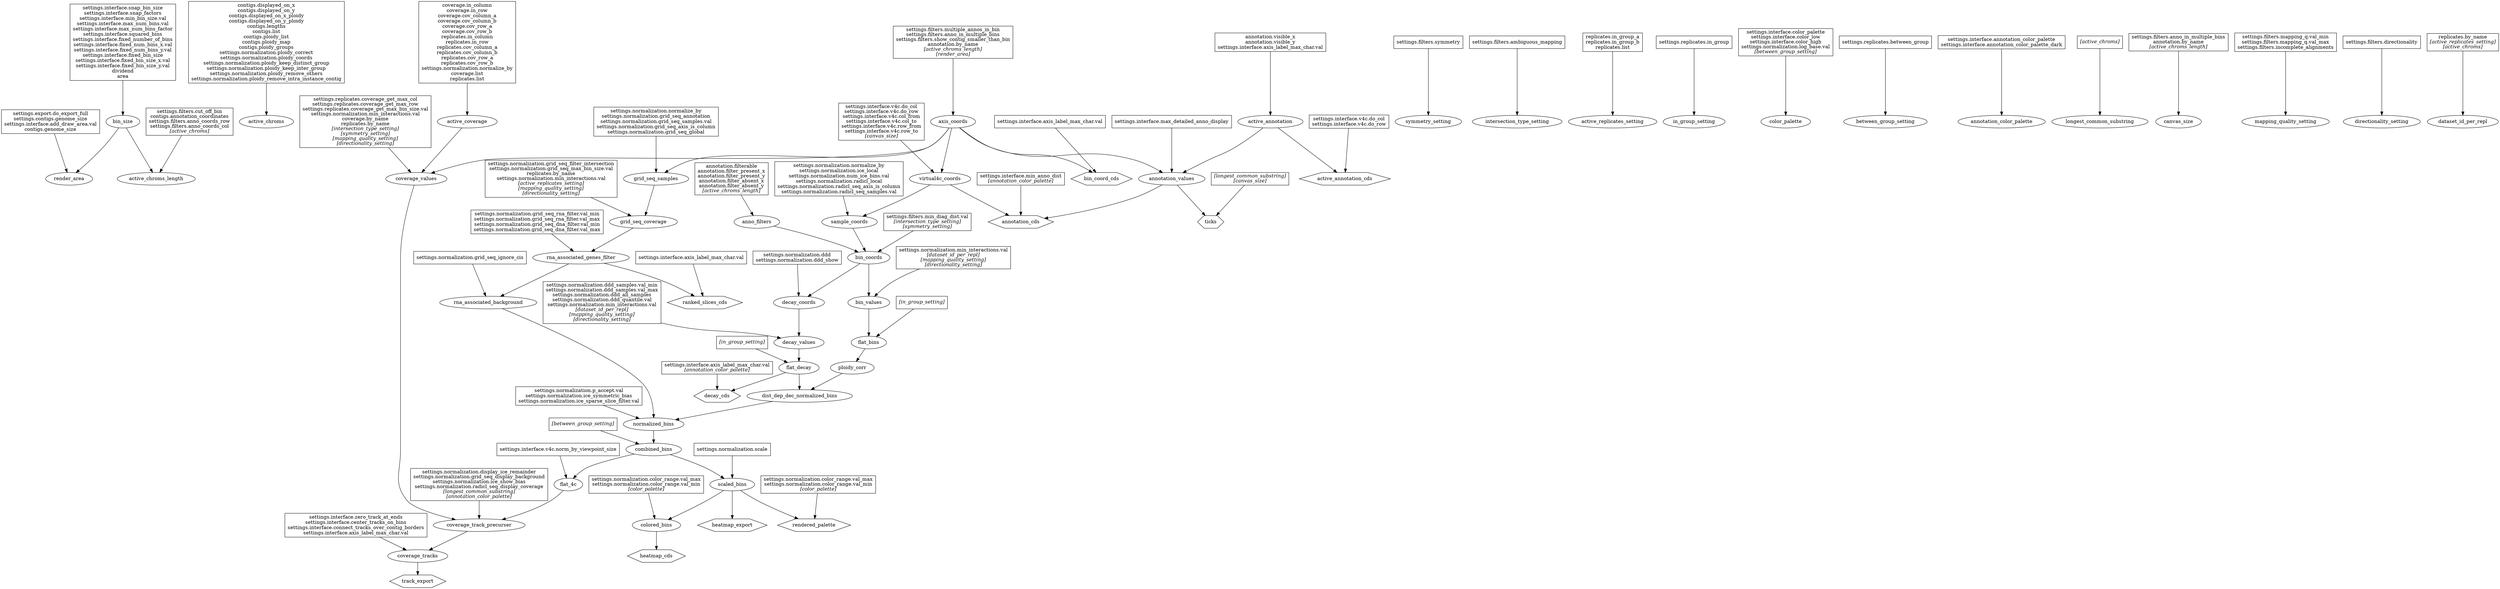 digraph libContactMappingFlowDiagram {
        bin_size_in [shape=box, label=<settings.interface.snap_bin_size<br/>settings.interface.snap_factors<br/>settings.interface.min_bin_size.val<br/>settings.interface.max_num_bins.val<br/>settings.interface.max_num_bins_factor<br/>settings.interface.squared_bins<br/>settings.interface.fixed_number_of_bins<br/>settings.interface.fixed_num_bins_x.val<br/>settings.interface.fixed_num_bins_y.val<br/>settings.interface.fixed_bin_size<br/>settings.interface.fixed_bin_size_x.val<br/>settings.interface.fixed_bin_size_y.val<br/>dividend<br/>area<br/>>];
        bin_size_in -> bin_size;
        render_area_in [shape=box, label=<settings.export.do_export_full<br/>settings.contigs.genome_size<br/>settings.interface.add_draw_area.val<br/>contigs.genome_size<br/>>];
        render_area_in -> render_area;
        bin_size -> render_area;
        active_chroms_in [shape=box, label=<contigs.displayed_on_x<br/>contigs.displayed_on_y<br/>contigs.displayed_on_x_ploidy<br/>contigs.displayed_on_y_ploidy<br/>contigs.lengths<br/>contigs.list<br/>contigs.ploidy_list<br/>contigs.ploidy_map<br/>contigs.ploidy_groups<br/>settings.normalization.ploidy_correct<br/>settings.normalization.ploidy_coords<br/>settings.normalization.ploidy_keep_distinct_group<br/>settings.normalization.ploidy_keep_inter_group<br/>settings.normalization.ploidy_remove_others<br/>settings.normalization.ploidy_remove_intra_instance_contig<br/>>];
        active_chroms_in -> active_chroms;
        axis_coords_in [shape=box, label=<settings.filters.multiple_annos_in_bin<br/>settings.filters.anno_in_multiple_bins<br/>settings.filters.show_contig_smaller_than_bin<br/>annotation.by_name<br/><i>[active_chroms_length]</i><br/><i>[render_area]</i><br/>>];
        axis_coords_in -> axis_coords;
        symmetry_setting_in [shape=box, label=<settings.filters.symmetry<br/>>];
        symmetry_setting_in -> symmetry_setting;
        bin_coords_in [shape=box, label=<settings.filters.min_diag_dist.val<br/><i>[intersection_type_setting]</i><br/><i>[symmetry_setting]</i><br/>>];
        bin_coords_in -> bin_coords;
        anno_filters -> bin_coords;
        sample_coords -> bin_coords;
        decay_coords_in [shape=box, label=<settings.normalization.ddd<br/>settings.normalization.ddd_show<br/>>];
        decay_coords_in -> decay_coords;
        bin_coords -> decay_coords;
        flat_decay_in [shape=box, label=<<i>[in_group_setting]</i><br/>>];
        flat_decay_in -> flat_decay;
        decay_values -> flat_decay;
        intersection_type_setting_in [shape=box, label=<settings.filters.ambiguous_mapping<br/>>];
        intersection_type_setting_in -> intersection_type_setting;
        active_replicates_setting_in [shape=box, label=<replicates.in_group_a<br/>replicates.in_group_b<br/>replicates.list<br/>>];
        active_replicates_setting_in -> active_replicates_setting;
        active_coverage_in [shape=box, label=<coverage.in_column<br/>coverage.in_row<br/>coverage.cov_column_a<br/>coverage.cov_column_b<br/>coverage.cov_row_a<br/>coverage.cov_row_b<br/>replicates.in_column<br/>replicates.in_row<br/>replicates.cov_column_a<br/>replicates.cov_column_b<br/>replicates.cov_row_a<br/>replicates.cov_row_b<br/>settings.normalization.normalize_by<br/>coverage.list<br/>replicates.list<br/>>];
        active_coverage_in -> active_coverage;
        coverage_values_in [shape=box, label=<settings.replicates.coverage_get_max_col<br/>settings.replicates.coverage_get_max_row<br/>settings.replicates.coverage_get_max_bin_size.val<br/>settings.normalization.min_interactions.val<br/>coverage.by_name<br/>replicates.by_name<br/><i>[intersection_type_setting]</i><br/><i>[symmetry_setting]</i><br/><i>[mapping_quality_setting]</i><br/><i>[directionality_setting]</i><br/>>];
        coverage_values_in -> coverage_values;
        active_coverage -> coverage_values;
        axis_coords -> coverage_values;
        bin_values_in [shape=box, label=<settings.normalization.min_interactions.val<br/><i>[dataset_id_per_repl]</i><br/><i>[mapping_quality_setting]</i><br/><i>[directionality_setting]</i><br/>>];
        bin_values_in -> bin_values;
        bin_coords -> bin_values;
        decay_values_in [shape=box, label=<settings.normalization.ddd_samples.val_min<br/>settings.normalization.ddd_samples.val_max<br/>settings.normalization.ddd_all_samples<br/>settings.normalization.ddd_quantile.val<br/>settings.normalization.min_interactions.val<br/><i>[dataset_id_per_repl]</i><br/><i>[mapping_quality_setting]</i><br/><i>[directionality_setting]</i><br/>>];
        decay_values_in -> decay_values;
        decay_coords -> decay_values;
        flat_bins_in [shape=box, label=<<i>[in_group_setting]</i><br/>>];
        flat_bins_in -> flat_bins;
        bin_values -> flat_bins;
        flat_bins -> ploidy_corr;
        in_group_setting_in [shape=box, label=<settings.replicates.in_group<br/>>];
        in_group_setting_in -> in_group_setting;
        normalized_bins_in [shape=box, label=<settings.normalization.p_accept.val<br/>settings.normalization.ice_symmetric_bias<br/>settings.normalization.ice_sparse_slice_filter.val<br/>>];
        normalized_bins_in -> normalized_bins;
        dist_dep_dec_normalized_bins -> normalized_bins;
        rna_associated_background -> normalized_bins;
        ploidy_corr -> dist_dep_dec_normalized_bins;
        flat_decay -> dist_dep_dec_normalized_bins;
        decay_cds_in [shape=box, label=<settings.interface.axis_label_max_char.val<br/><i>[annotation_color_palette]</i><br/>>];
        decay_cds_in -> decay_cds;
        decay_cds [shape=hexagon];
        flat_decay -> decay_cds;
        color_palette_in [shape=box, label=<settings.interface.color_palette<br/>settings.interface.color_low<br/>settings.interface.color_high<br/>settings.normalization.log_base.val<br/><i>[between_group_setting]</i><br/>>];
        color_palette_in -> color_palette;
        between_group_setting_in [shape=box, label=<settings.replicates.between_group<br/>>];
        between_group_setting_in -> between_group_setting;
        combined_bins_in [shape=box, label=<<i>[between_group_setting]</i><br/>>];
        combined_bins_in -> combined_bins;
        normalized_bins -> combined_bins;
        colored_bins_in [shape=box, label=<settings.normalization.color_range.val_max<br/>settings.normalization.color_range.val_min<br/><i>[color_palette]</i><br/>>];
        colored_bins_in -> colored_bins;
        scaled_bins -> colored_bins;
        active_annotation_in [shape=box, label=<annotation.visible_x<br/>annotation.visible_y<br/>settings.interface.axis_label_max_char.val<br/>>];
        active_annotation_in -> active_annotation;
        annotation_values_in [shape=box, label=<settings.interface.max_detailed_anno_display<br/>>];
        annotation_values_in -> annotation_values;
        active_annotation -> annotation_values;
        axis_coords -> annotation_values;
        annotation_cds_in [shape=box, label=<settings.interface.min_anno_dist<br/><i>[annotation_color_palette]</i><br/>>];
        annotation_cds_in -> annotation_cds;
        annotation_cds [shape=hexagon];
        annotation_values -> annotation_cds;
        virtual4c_coords -> annotation_cds;
        annotation_color_palette_in [shape=box, label=<settings.interface.annotation_color_palette<br/>settings.interface.annotation_color_palette_dark<br/>>];
        annotation_color_palette_in -> annotation_color_palette;
        active_annotation_cds_in [shape=box, label=<settings.interface.v4c.do_col<br/>settings.interface.v4c.do_row<br/>>];
        active_annotation_cds_in -> active_annotation_cds;
        active_annotation_cds [shape=hexagon];
        active_annotation -> active_annotation_cds;
        heatmap_cds [shape=hexagon];
        colored_bins -> heatmap_cds;
        heatmap_export [shape=hexagon];
        scaled_bins -> heatmap_export;
        track_export [shape=hexagon];
        coverage_tracks -> track_export;
        scaled_bins_in [shape=box, label=<settings.normalization.scale<br/>>];
        scaled_bins_in -> scaled_bins;
        combined_bins -> scaled_bins;
        ticks_in [shape=box, label=<<i>[longest_common_substring]</i><br/><i>[canvas_size]</i><br/>>];
        ticks_in -> ticks;
        ticks [shape=hexagon];
        annotation_values -> ticks;
        coverage_track_precurser_in [shape=box, label=<settings.normalization.display_ice_remainder<br/>settings.normalization.grid_seq_display_background<br/>settings.normalization.ice_show_bias<br/>settings.normalization.radicl_seq_display_coverage<br/><i>[longest_common_substring]</i><br/><i>[annotation_color_palette]</i><br/>>];
        coverage_track_precurser_in -> coverage_track_precurser;
        coverage_values -> coverage_track_precurser;
        flat_4c -> coverage_track_precurser;
        coverage_tracks_in [shape=box, label=<settings.interface.zero_track_at_ends<br/>settings.interface.center_tracks_on_bins<br/>settings.interface.connect_tracks_over_contig_borders<br/>settings.interface.axis_label_max_char.val<br/>>];
        coverage_tracks_in -> coverage_tracks;
        coverage_track_precurser -> coverage_tracks;
        rendered_palette_in [shape=box, label=<settings.normalization.color_range.val_max<br/>settings.normalization.color_range.val_min<br/><i>[color_palette]</i><br/>>];
        rendered_palette_in -> rendered_palette;
        rendered_palette [shape=hexagon];
        scaled_bins -> rendered_palette;
        anno_filters_in [shape=box, label=<annotation.filterable<br/>annotation.filter_present_x<br/>annotation.filter_present_y<br/>annotation.filter_absent_x<br/>annotation.filter_absent_y<br/><i>[active_chroms_length]</i><br/>>];
        anno_filters_in -> anno_filters;
        longest_common_substring_in [shape=box, label=<<i>[active_chroms]</i><br/>>];
        longest_common_substring_in -> longest_common_substring;
        canvas_size_in [shape=box, label=<settings.filters.anno_in_multiple_bins<br/>annotation.by_name<br/><i>[active_chroms_length]</i><br/>>];
        canvas_size_in -> canvas_size;
        mapping_quality_setting_in [shape=box, label=<settings.filters.mapping_q.val_min<br/>settings.filters.mapping_q.val_max<br/>settings.filters.incomplete_alignments<br/>>];
        mapping_quality_setting_in -> mapping_quality_setting;
        directionality_setting_in [shape=box, label=<settings.filters.directionality<br/>>];
        directionality_setting_in -> directionality_setting;
        ranked_slices_cds_in [shape=box, label=<settings.interface.axis_label_max_char.val<br/>>];
        ranked_slices_cds_in -> ranked_slices_cds;
        ranked_slices_cds [shape=hexagon];
        rna_associated_genes_filter -> ranked_slices_cds;
        grid_seq_coverage_in [shape=box, label=<settings.normalization.grid_seq_filter_intersection<br/>settings.normalization.grid_seq_max_bin_size.val<br/>replicates.by_name<br/>settings.normalization.min_interactions.val<br/><i>[active_replicates_setting]</i><br/><i>[mapping_quality_setting]</i><br/><i>[directionality_setting]</i><br/>>];
        grid_seq_coverage_in -> grid_seq_coverage;
        grid_seq_samples -> grid_seq_coverage;
        rna_associated_genes_filter_in [shape=box, label=<settings.normalization.grid_seq_rna_filter.val_min<br/>settings.normalization.grid_seq_rna_filter.val_max<br/>settings.normalization.grid_seq_dna_filter.val_min<br/>settings.normalization.grid_seq_dna_filter.val_max<br/>>];
        rna_associated_genes_filter_in -> rna_associated_genes_filter;
        grid_seq_coverage -> rna_associated_genes_filter;
        rna_associated_background_in [shape=box, label=<settings.normalization.grid_seq_ignore_cis<br/>>];
        rna_associated_background_in -> rna_associated_background;
        rna_associated_genes_filter -> rna_associated_background;
        grid_seq_samples_in [shape=box, label=<settings.normalization.normalize_by<br/>settings.normalization.grid_seq_annotation<br/>settings.normalization.grid_seq_samples.val<br/>settings.normalization.grid_seq_axis_is_column<br/>settings.normalization.grid_seq_global<br/>>];
        grid_seq_samples_in -> grid_seq_samples;
        axis_coords -> grid_seq_samples;
        dataset_id_per_repl_in [shape=box, label=<replicates.by_name<br/><i>[active_replicates_setting]</i><br/><i>[active_chroms]</i><br/>>];
        dataset_id_per_repl_in -> dataset_id_per_repl;
        active_chroms_length_in [shape=box, label=<settings.filters.cut_off_bin<br/>contigs.annotation_coordinates<br/>settings.filters.anno_coords_row<br/>settings.filters.anno_coords_col<br/><i>[active_chroms]</i><br/>>];
        active_chroms_length_in -> active_chroms_length;
        bin_size -> active_chroms_length;
        virtual4c_coords_in [shape=box, label=<settings.interface.v4c.do_col<br/>settings.interface.v4c.do_row<br/>settings.interface.v4c.col_from<br/>settings.interface.v4c.col_to<br/>settings.interface.v4c.row_from<br/>settings.interface.v4c.row_to<br/><i>[canvas_size]</i><br/>>];
        virtual4c_coords_in -> virtual4c_coords;
        axis_coords -> virtual4c_coords;
        flat_4c_in [shape=box, label=<settings.interface.v4c.norm_by_viewpoint_size<br/>>];
        flat_4c_in -> flat_4c;
        combined_bins -> flat_4c;
        sample_coords_in [shape=box, label=<settings.normalization.normalize_by<br/>settings.normalization.ice_local<br/>settings.normalization.num_ice_bins.val<br/>settings.normalization.radicl_local<br/>settings.normalization.radicl_seq_axis_is_column<br/>settings.normalization.radicl_seq_samples.val<br/>>];
        sample_coords_in -> sample_coords;
        virtual4c_coords -> sample_coords;
        bin_coord_cds_in [shape=box, label=<settings.interface.axis_label_max_char.val<br/>>];
        bin_coord_cds_in -> bin_coord_cds;
        bin_coord_cds [shape=hexagon];
        axis_coords -> bin_coord_cds;
}